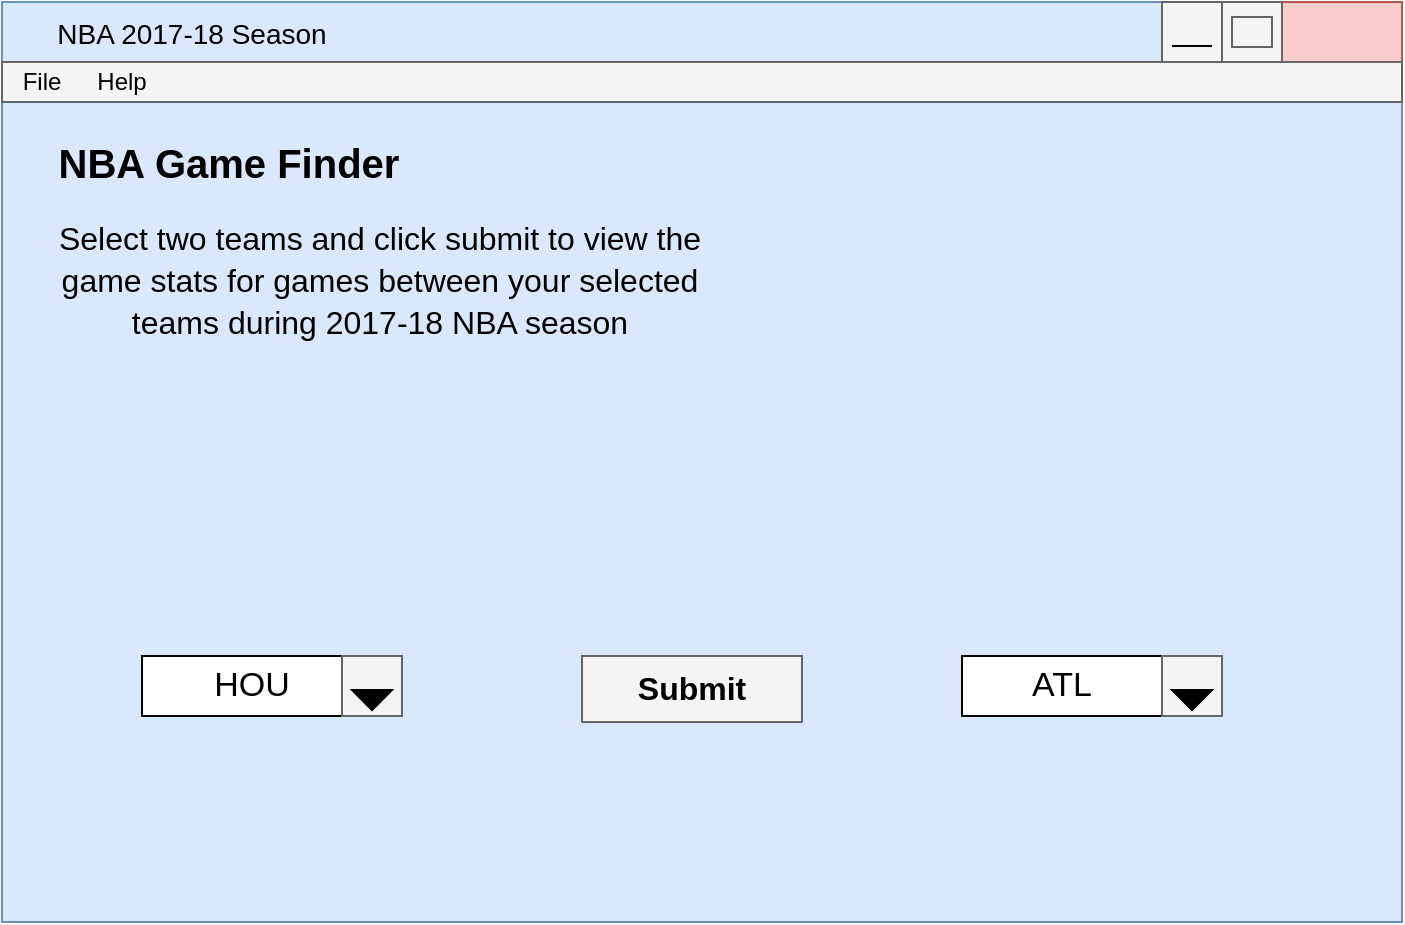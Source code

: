<mxfile version="14.6.10" type="github">
  <diagram id="mmvU4e6FpdxDizaTXteE" name="Page-1">
    <mxGraphModel dx="1422" dy="794" grid="1" gridSize="10" guides="1" tooltips="1" connect="1" arrows="1" fold="1" page="1" pageScale="1" pageWidth="850" pageHeight="1100" math="0" shadow="0">
      <root>
        <mxCell id="0" />
        <mxCell id="1" parent="0" />
        <mxCell id="GxGi4b_EHKD-UxvmvESl-1" value="" style="rounded=0;whiteSpace=wrap;html=1;fillColor=#dae8fc;strokeColor=#6c8ebf;" vertex="1" parent="1">
          <mxGeometry x="100" y="100" width="700" height="460" as="geometry" />
        </mxCell>
        <mxCell id="GxGi4b_EHKD-UxvmvESl-2" value="" style="rounded=0;whiteSpace=wrap;html=1;fillColor=#dae8fc;strokeColor=#6c8ebf;" vertex="1" parent="1">
          <mxGeometry x="100" y="100" width="700" height="30" as="geometry" />
        </mxCell>
        <mxCell id="GxGi4b_EHKD-UxvmvESl-3" value="" style="rounded=0;whiteSpace=wrap;html=1;fillColor=#f8cecc;strokeColor=#b85450;" vertex="1" parent="1">
          <mxGeometry x="740" y="100" width="60" height="30" as="geometry" />
        </mxCell>
        <mxCell id="GxGi4b_EHKD-UxvmvESl-4" value="" style="rounded=0;whiteSpace=wrap;html=1;fillColor=#f5f5f5;strokeColor=#666666;fontColor=#333333;" vertex="1" parent="1">
          <mxGeometry x="710" y="100" width="30" height="30" as="geometry" />
        </mxCell>
        <mxCell id="GxGi4b_EHKD-UxvmvESl-5" value="" style="rounded=0;whiteSpace=wrap;html=1;fillColor=#f5f5f5;strokeColor=#666666;fontColor=#333333;" vertex="1" parent="1">
          <mxGeometry x="680" y="100" width="30" height="30" as="geometry" />
        </mxCell>
        <mxCell id="GxGi4b_EHKD-UxvmvESl-7" value="" style="line;strokeWidth=1;rotatable=0;dashed=0;labelPosition=right;align=left;verticalAlign=middle;spacingTop=0;spacingLeft=6;points=[];portConstraint=eastwest;" vertex="1" parent="1">
          <mxGeometry x="685" y="117" width="20" height="10" as="geometry" />
        </mxCell>
        <mxCell id="GxGi4b_EHKD-UxvmvESl-9" value="" style="rounded=0;whiteSpace=wrap;html=1;fillColor=#f5f5f5;strokeColor=#666666;fontColor=#333333;" vertex="1" parent="1">
          <mxGeometry x="715" y="107.5" width="20" height="15" as="geometry" />
        </mxCell>
        <mxCell id="GxGi4b_EHKD-UxvmvESl-10" value="" style="shape=image;html=1;verticalAlign=top;verticalLabelPosition=bottom;labelBackgroundColor=#ffffff;imageAspect=0;aspect=fixed;image=https://cdn1.iconfinder.com/data/icons/feather-2/24/x-128.png" vertex="1" parent="1">
          <mxGeometry x="755.5" y="100" width="29" height="29" as="geometry" />
        </mxCell>
        <mxCell id="GxGi4b_EHKD-UxvmvESl-11" value="&lt;font style=&quot;font-size: 14px&quot;&gt;NBA 2017-18 Season&lt;/font&gt;" style="text;html=1;strokeColor=none;fillColor=none;align=center;verticalAlign=middle;whiteSpace=wrap;rounded=0;" vertex="1" parent="1">
          <mxGeometry x="120" y="102" width="150" height="28" as="geometry" />
        </mxCell>
        <mxCell id="GxGi4b_EHKD-UxvmvESl-12" value="" style="shape=image;verticalLabelPosition=bottom;labelBackgroundColor=#ffffff;verticalAlign=top;aspect=fixed;imageAspect=0;image=https://pngimg.com/uploads/nba/nba_PNG20.png;" vertex="1" parent="1">
          <mxGeometry x="108.75" y="102" width="11.25" height="25" as="geometry" />
        </mxCell>
        <mxCell id="GxGi4b_EHKD-UxvmvESl-13" value="" style="rounded=0;whiteSpace=wrap;html=1;fillColor=#f5f5f5;strokeColor=#666666;fontColor=#333333;" vertex="1" parent="1">
          <mxGeometry x="100" y="130" width="700" height="20" as="geometry" />
        </mxCell>
        <mxCell id="GxGi4b_EHKD-UxvmvESl-14" value="File" style="text;html=1;strokeColor=none;fillColor=none;align=center;verticalAlign=middle;whiteSpace=wrap;rounded=0;" vertex="1" parent="1">
          <mxGeometry x="100" y="130" width="40" height="20" as="geometry" />
        </mxCell>
        <mxCell id="GxGi4b_EHKD-UxvmvESl-15" value="Help" style="text;html=1;strokeColor=none;fillColor=none;align=center;verticalAlign=middle;whiteSpace=wrap;rounded=0;" vertex="1" parent="1">
          <mxGeometry x="140" y="130" width="40" height="20" as="geometry" />
        </mxCell>
        <mxCell id="GxGi4b_EHKD-UxvmvESl-16" value="" style="shape=image;verticalLabelPosition=bottom;labelBackgroundColor=#ffffff;verticalAlign=top;aspect=fixed;imageAspect=0;image=https://upload.wikimedia.org/wikipedia/commons/6/6c/Houston-Rockets-logo.png;" vertex="1" parent="1">
          <mxGeometry x="150" y="307" width="177.48" height="100" as="geometry" />
        </mxCell>
        <mxCell id="GxGi4b_EHKD-UxvmvESl-21" value="" style="group" vertex="1" connectable="0" parent="1">
          <mxGeometry x="170" y="427" width="130" height="30" as="geometry" />
        </mxCell>
        <mxCell id="GxGi4b_EHKD-UxvmvESl-18" value="" style="rounded=0;whiteSpace=wrap;html=1;" vertex="1" parent="GxGi4b_EHKD-UxvmvESl-21">
          <mxGeometry width="100" height="30" as="geometry" />
        </mxCell>
        <mxCell id="GxGi4b_EHKD-UxvmvESl-19" value="" style="rounded=0;whiteSpace=wrap;html=1;fillColor=#f5f5f5;strokeColor=#666666;fontColor=#333333;" vertex="1" parent="GxGi4b_EHKD-UxvmvESl-21">
          <mxGeometry x="100" width="30" height="30" as="geometry" />
        </mxCell>
        <mxCell id="GxGi4b_EHKD-UxvmvESl-20" value="" style="triangle;whiteSpace=wrap;html=1;rotation=90;fillColor=#000000;" vertex="1" parent="GxGi4b_EHKD-UxvmvESl-21">
          <mxGeometry x="110" y="12" width="10" height="20" as="geometry" />
        </mxCell>
        <mxCell id="GxGi4b_EHKD-UxvmvESl-29" value="&lt;font style=&quot;font-size: 17px&quot;&gt;HOU&lt;/font&gt;" style="text;html=1;strokeColor=none;fillColor=none;align=center;verticalAlign=middle;whiteSpace=wrap;rounded=0;" vertex="1" parent="GxGi4b_EHKD-UxvmvESl-21">
          <mxGeometry x="10" y="5" width="90" height="20" as="geometry" />
        </mxCell>
        <mxCell id="GxGi4b_EHKD-UxvmvESl-22" value="" style="group" vertex="1" connectable="0" parent="1">
          <mxGeometry x="580" y="427" width="130" height="35" as="geometry" />
        </mxCell>
        <mxCell id="GxGi4b_EHKD-UxvmvESl-23" value="" style="rounded=0;whiteSpace=wrap;html=1;" vertex="1" parent="GxGi4b_EHKD-UxvmvESl-22">
          <mxGeometry width="100" height="30" as="geometry" />
        </mxCell>
        <mxCell id="GxGi4b_EHKD-UxvmvESl-24" value="" style="rounded=0;whiteSpace=wrap;html=1;fillColor=#f5f5f5;strokeColor=#666666;fontColor=#333333;" vertex="1" parent="GxGi4b_EHKD-UxvmvESl-22">
          <mxGeometry x="100" width="30" height="30" as="geometry" />
        </mxCell>
        <mxCell id="GxGi4b_EHKD-UxvmvESl-25" value="" style="triangle;whiteSpace=wrap;html=1;rotation=90;fillColor=#000000;" vertex="1" parent="GxGi4b_EHKD-UxvmvESl-22">
          <mxGeometry x="110" y="12" width="10" height="20" as="geometry" />
        </mxCell>
        <mxCell id="GxGi4b_EHKD-UxvmvESl-31" value="&lt;font style=&quot;font-size: 17px&quot;&gt;ATL&lt;/font&gt;" style="text;html=1;strokeColor=none;fillColor=none;align=center;verticalAlign=middle;whiteSpace=wrap;rounded=0;" vertex="1" parent="GxGi4b_EHKD-UxvmvESl-22">
          <mxGeometry y="-5" width="100" height="40" as="geometry" />
        </mxCell>
        <mxCell id="GxGi4b_EHKD-UxvmvESl-26" value="" style="shape=image;verticalLabelPosition=bottom;labelBackgroundColor=#ffffff;verticalAlign=top;aspect=fixed;imageAspect=0;image=https://logos-world.net/wp-content/uploads/2020/05/Atlanta-Hawks-logo.png;" vertex="1" parent="1">
          <mxGeometry x="550" y="307.7" width="175" height="98.6" as="geometry" />
        </mxCell>
        <mxCell id="GxGi4b_EHKD-UxvmvESl-27" value="&lt;font style=&quot;font-size: 20px&quot;&gt;&lt;b&gt;NBA Game Finder&lt;/b&gt;&lt;/font&gt;" style="text;html=1;strokeColor=none;fillColor=none;align=center;verticalAlign=middle;whiteSpace=wrap;rounded=0;" vertex="1" parent="1">
          <mxGeometry x="110" y="150" width="207.48" height="60" as="geometry" />
        </mxCell>
        <mxCell id="GxGi4b_EHKD-UxvmvESl-32" value="&lt;div style=&quot;line-height: 19px&quot;&gt;&lt;font style=&quot;font-size: 16px&quot;&gt;Select two teams and click submit to view the game stats for games between your selected teams during 2017-18 NBA season&lt;/font&gt;&lt;/div&gt;" style="text;html=1;strokeColor=none;fillColor=none;align=center;verticalAlign=middle;whiteSpace=wrap;rounded=0;" vertex="1" parent="1">
          <mxGeometry x="108.75" y="230" width="360" height="20" as="geometry" />
        </mxCell>
        <mxCell id="GxGi4b_EHKD-UxvmvESl-35" value="" style="rounded=0;whiteSpace=wrap;html=1;fillColor=#f5f5f5;strokeColor=#666666;fontColor=#333333;" vertex="1" parent="1">
          <mxGeometry x="390" y="427" width="110" height="33" as="geometry" />
        </mxCell>
        <mxCell id="GxGi4b_EHKD-UxvmvESl-36" value="&lt;font style=&quot;font-size: 16px&quot;&gt;&lt;b&gt;Submit&lt;/b&gt;&lt;/font&gt;" style="text;html=1;strokeColor=none;fillColor=none;align=center;verticalAlign=middle;whiteSpace=wrap;rounded=0;" vertex="1" parent="1">
          <mxGeometry x="420" y="431" width="50" height="24.5" as="geometry" />
        </mxCell>
      </root>
    </mxGraphModel>
  </diagram>
</mxfile>
